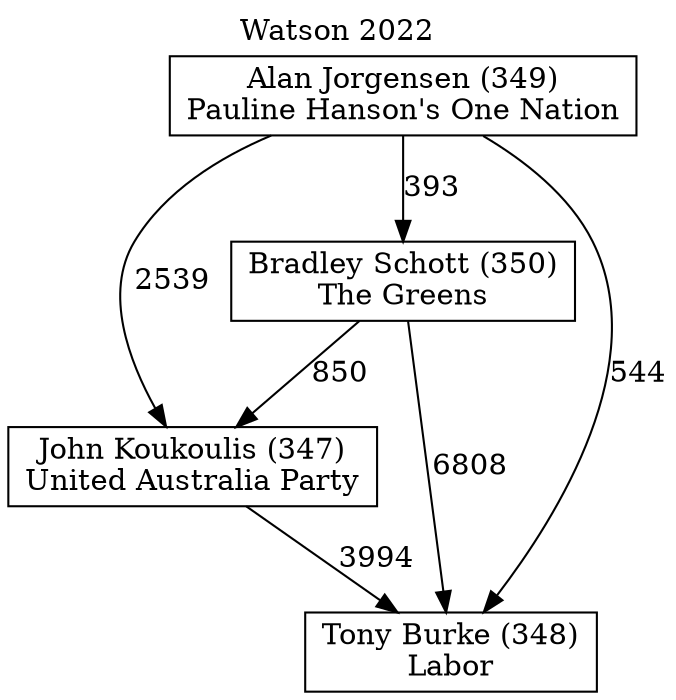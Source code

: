 // House preference flow
digraph "Tony Burke (348)_Watson_2022" {
	graph [label="Watson 2022" labelloc=t mclimit=10]
	node [shape=box]
	"John Koukoulis (347)" [label="John Koukoulis (347)
United Australia Party"]
	"Bradley Schott (350)" [label="Bradley Schott (350)
The Greens"]
	"Alan Jorgensen (349)" [label="Alan Jorgensen (349)
Pauline Hanson's One Nation"]
	"Tony Burke (348)" [label="Tony Burke (348)
Labor"]
	"Alan Jorgensen (349)" -> "Bradley Schott (350)" [label=393]
	"John Koukoulis (347)" -> "Tony Burke (348)" [label=3994]
	"Bradley Schott (350)" -> "John Koukoulis (347)" [label=850]
	"Bradley Schott (350)" -> "Tony Burke (348)" [label=6808]
	"Alan Jorgensen (349)" -> "Tony Burke (348)" [label=544]
	"Alan Jorgensen (349)" -> "John Koukoulis (347)" [label=2539]
}
